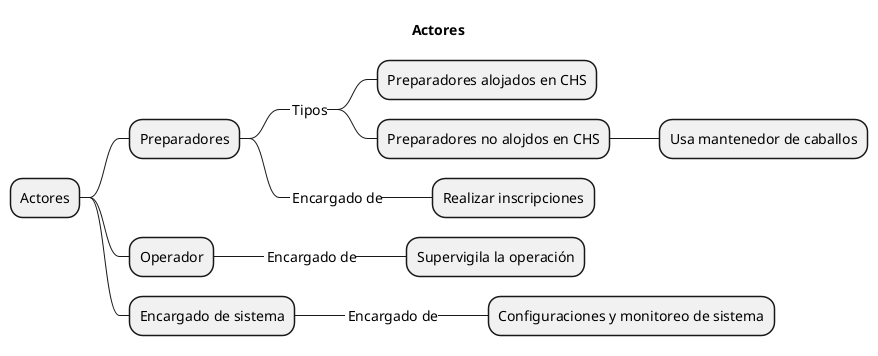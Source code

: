 @startmindmap Actores
title Actores
* Actores
** Preparadores
***_ Tipos
**** Preparadores alojados en CHS
**** Preparadores no alojdos en CHS
***** Usa mantenedor de caballos
***_ Encargado de
**** Realizar inscripciones
** Operador
***_ Encargado de
**** Supervigila la operación
** Encargado de sistema
***_ Encargado de
**** Configuraciones y monitoreo de sistema
@endmindmap